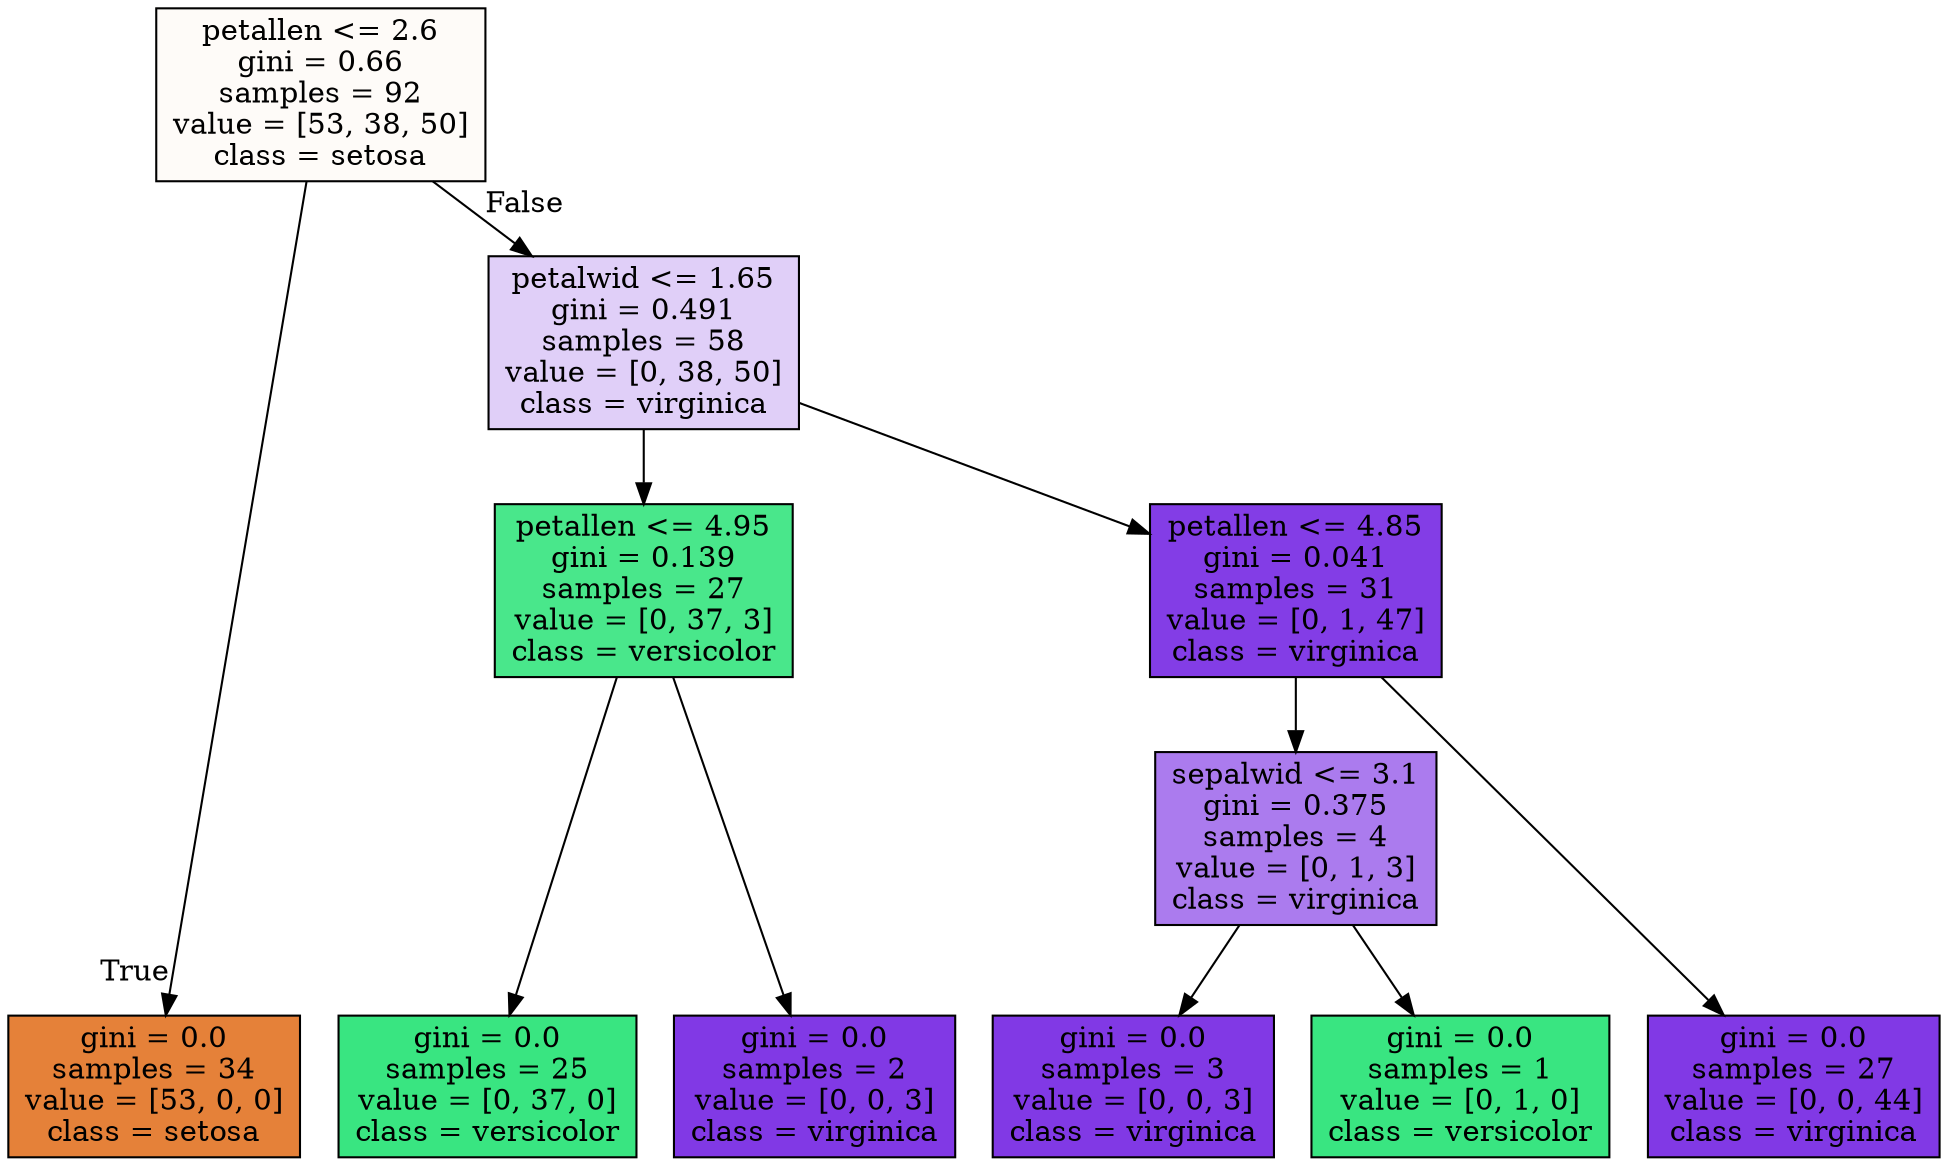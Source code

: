 digraph Tree {
node [shape=box, style="filled", color="black"] ;
graph [ranksep=equally, splines=polyline] ;
0 [label="petallen <= 2.6\ngini = 0.66\nsamples = 92\nvalue = [53, 38, 50]\nclass = setosa", fillcolor="#e5813908"] ;
1 [label="gini = 0.0\nsamples = 34\nvalue = [53, 0, 0]\nclass = setosa", fillcolor="#e58139ff"] ;
0 -> 1 [labeldistance=2.5, labelangle=45, headlabel="True"] ;
2 [label="petalwid <= 1.65\ngini = 0.491\nsamples = 58\nvalue = [0, 38, 50]\nclass = virginica", fillcolor="#8139e53d"] ;
0 -> 2 [labeldistance=2.5, labelangle=-45, headlabel="False"] ;
3 [label="petallen <= 4.95\ngini = 0.139\nsamples = 27\nvalue = [0, 37, 3]\nclass = versicolor", fillcolor="#39e581ea"] ;
2 -> 3 ;
4 [label="gini = 0.0\nsamples = 25\nvalue = [0, 37, 0]\nclass = versicolor", fillcolor="#39e581ff"] ;
3 -> 4 ;
5 [label="gini = 0.0\nsamples = 2\nvalue = [0, 0, 3]\nclass = virginica", fillcolor="#8139e5ff"] ;
3 -> 5 ;
6 [label="petallen <= 4.85\ngini = 0.041\nsamples = 31\nvalue = [0, 1, 47]\nclass = virginica", fillcolor="#8139e5fa"] ;
2 -> 6 ;
7 [label="sepalwid <= 3.1\ngini = 0.375\nsamples = 4\nvalue = [0, 1, 3]\nclass = virginica", fillcolor="#8139e5aa"] ;
6 -> 7 ;
8 [label="gini = 0.0\nsamples = 3\nvalue = [0, 0, 3]\nclass = virginica", fillcolor="#8139e5ff"] ;
7 -> 8 ;
9 [label="gini = 0.0\nsamples = 1\nvalue = [0, 1, 0]\nclass = versicolor", fillcolor="#39e581ff"] ;
7 -> 9 ;
10 [label="gini = 0.0\nsamples = 27\nvalue = [0, 0, 44]\nclass = virginica", fillcolor="#8139e5ff"] ;
6 -> 10 ;
{rank=same ; 0} ;
{rank=same ; 2} ;
{rank=same ; 3; 6} ;
{rank=same ; 7} ;
{rank=same ; 1; 4; 5; 8; 9; 10} ;
}